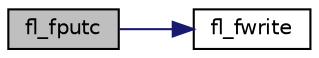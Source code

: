 digraph "fl_fputc"
{
 // LATEX_PDF_SIZE
  edge [fontname="Helvetica",fontsize="10",labelfontname="Helvetica",labelfontsize="10"];
  node [fontname="Helvetica",fontsize="10",shape=record];
  rankdir="LR";
  Node1 [label="fl_fputc",height=0.2,width=0.4,color="black", fillcolor="grey75", style="filled", fontcolor="black",tooltip=" "];
  Node1 -> Node2 [color="midnightblue",fontsize="10",style="solid",fontname="Helvetica"];
  Node2 [label="fl_fwrite",height=0.2,width=0.4,color="black", fillcolor="white", style="filled",URL="$fat__filelib_8c.html#a8349790c61beca1a9138fb28a2689607",tooltip=" "];
}
